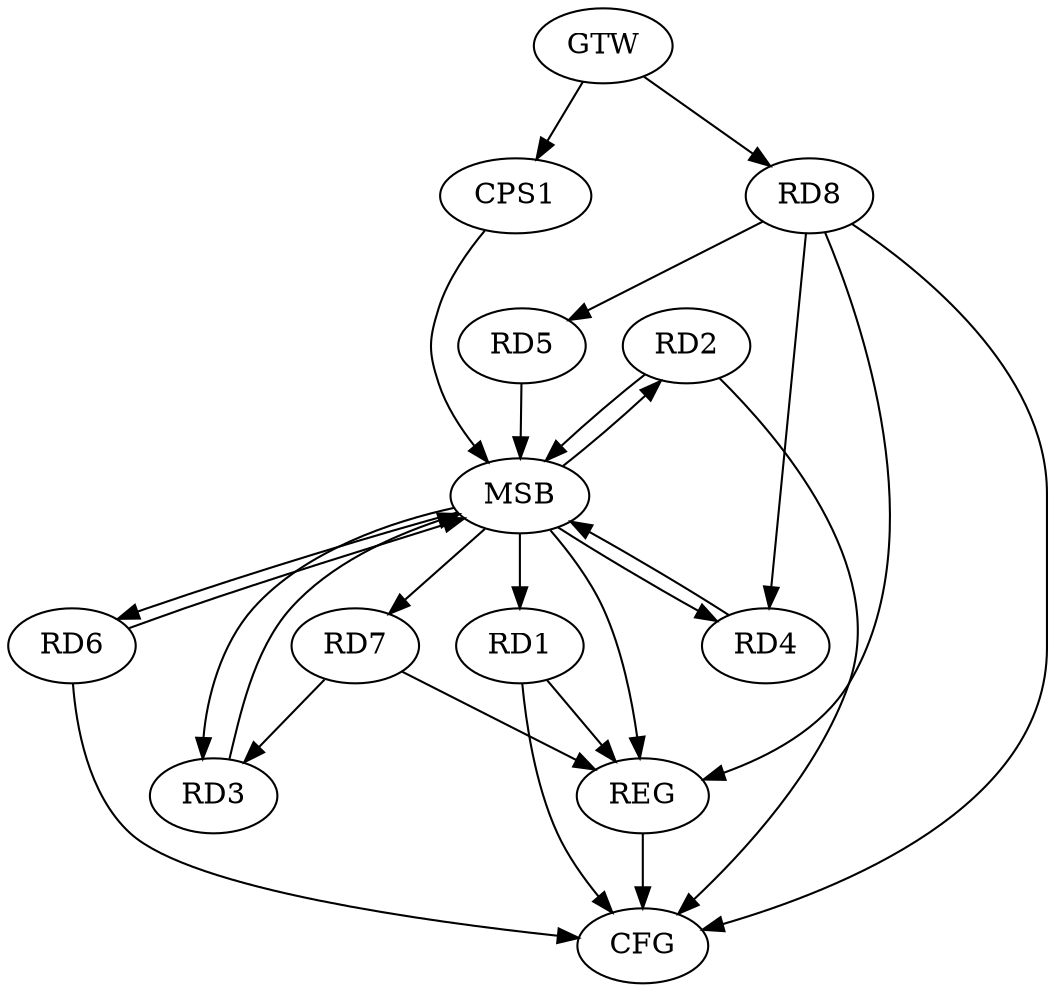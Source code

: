 strict digraph G {
  RD1 [ label="RD1" ];
  RD2 [ label="RD2" ];
  RD3 [ label="RD3" ];
  RD4 [ label="RD4" ];
  RD5 [ label="RD5" ];
  RD6 [ label="RD6" ];
  RD7 [ label="RD7" ];
  RD8 [ label="RD8" ];
  CPS1 [ label="CPS1" ];
  GTW [ label="GTW" ];
  REG [ label="REG" ];
  MSB [ label="MSB" ];
  CFG [ label="CFG" ];
  RD7 -> RD3;
  RD8 -> RD4;
  RD8 -> RD5;
  GTW -> RD8;
  GTW -> CPS1;
  RD1 -> REG;
  RD7 -> REG;
  RD8 -> REG;
  RD2 -> MSB;
  MSB -> RD6;
  MSB -> REG;
  RD3 -> MSB;
  RD4 -> MSB;
  RD5 -> MSB;
  MSB -> RD2;
  RD6 -> MSB;
  MSB -> RD7;
  CPS1 -> MSB;
  MSB -> RD1;
  MSB -> RD3;
  MSB -> RD4;
  RD1 -> CFG;
  RD2 -> CFG;
  RD8 -> CFG;
  RD6 -> CFG;
  REG -> CFG;
}
